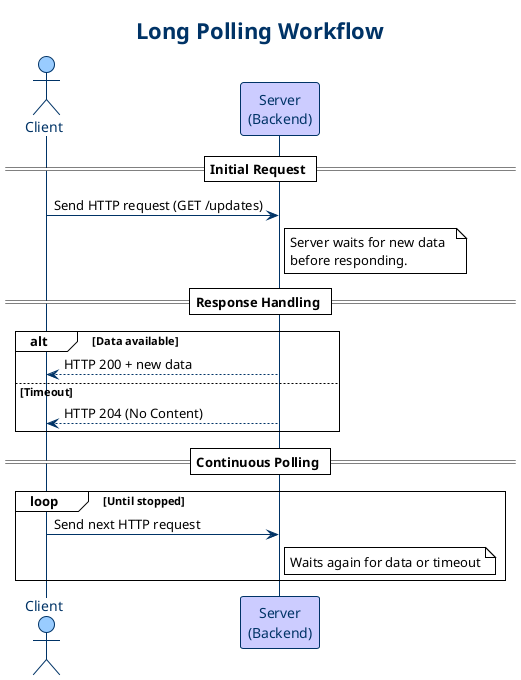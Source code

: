 @startuml
!theme plain

' Title and styling
title Long Polling Workflow
skinparam titleFontSize 22
skinparam titleFontColor #003366
skinparam sequence {
    ArrowColor #003366
    ActorBorderColor #003366
    ActorFontColor #003366
    LifeLineBorderColor #003366
    LifeLineBackgroundColor #E6F0FF
    ParticipantBorderColor #003366
    ParticipantBackgroundColor #F7FBFF
    ParticipantFontColor #003366
    NoteBackgroundColor #FFFBE6
    NoteBorderColor #FFCC00
}

actor Client as C #99CCFF
participant "Server\n(Backend)" as S #CCCCFF

== Initial Request ==
C -> S: Send HTTP request (GET /updates)
note right of S
  Server waits for new data  
  before responding.
end note

== Response Handling ==
alt Data available
    S --> C: HTTP 200 + new data
else Timeout
    S --> C: HTTP 204 (No Content)
end

== Continuous Polling ==
loop Until stopped
    C -> S: Send next HTTP request
    note right of S
      Waits again for data or timeout
    end note
end

@enduml
